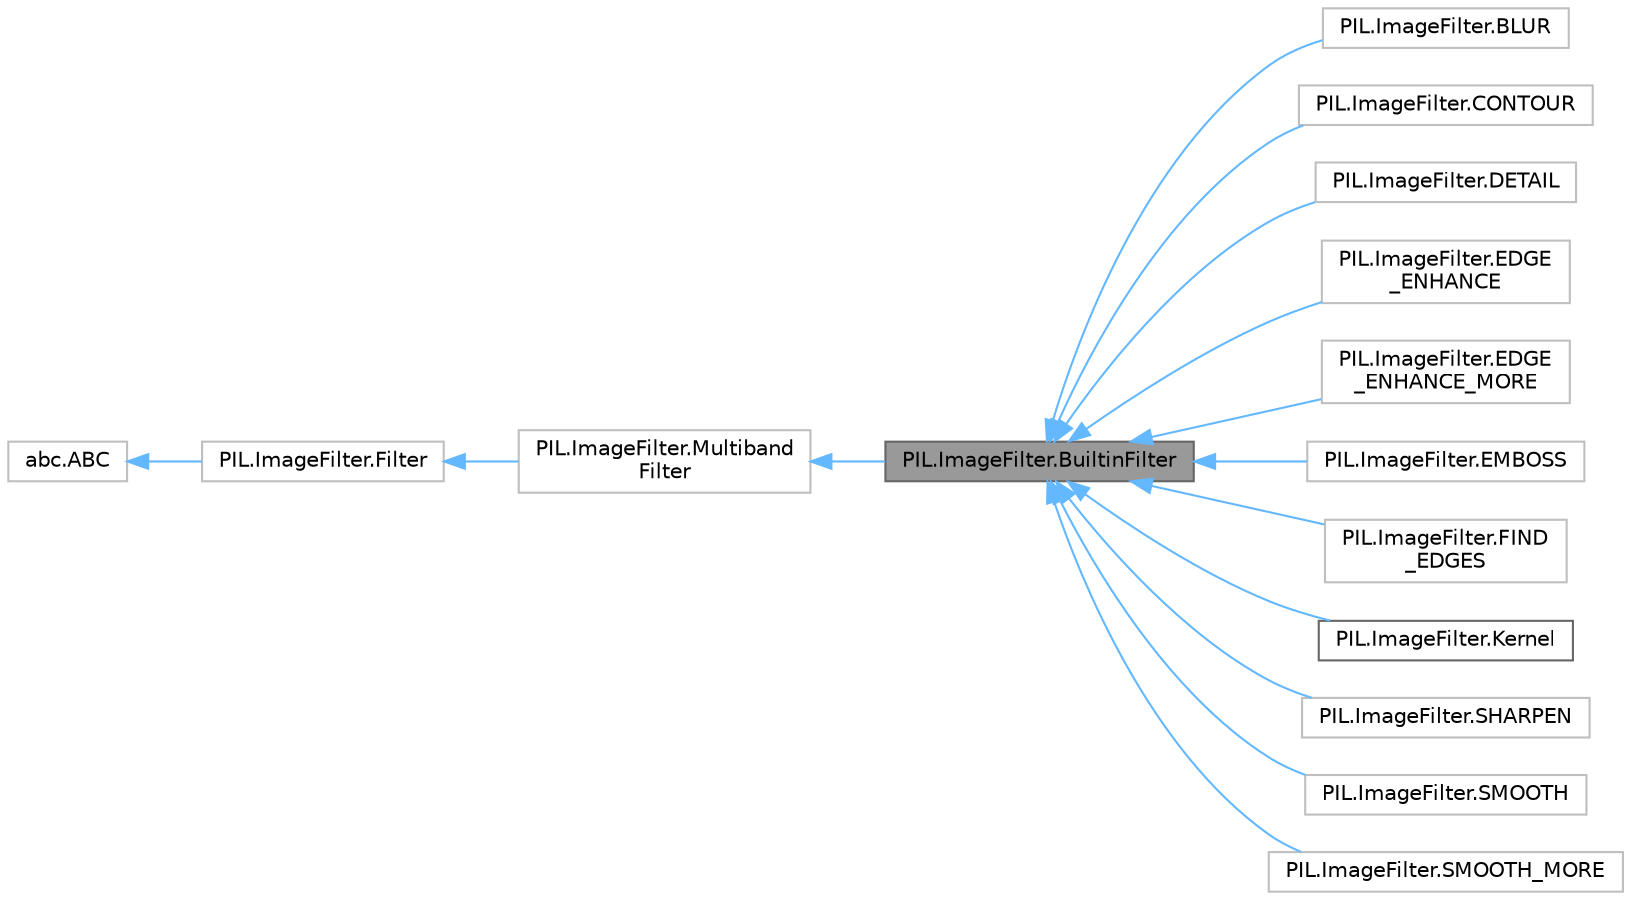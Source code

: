 digraph "PIL.ImageFilter.BuiltinFilter"
{
 // LATEX_PDF_SIZE
  bgcolor="transparent";
  edge [fontname=Helvetica,fontsize=10,labelfontname=Helvetica,labelfontsize=10];
  node [fontname=Helvetica,fontsize=10,shape=box,height=0.2,width=0.4];
  rankdir="LR";
  Node1 [id="Node000001",label="PIL.ImageFilter.BuiltinFilter",height=0.2,width=0.4,color="gray40", fillcolor="grey60", style="filled", fontcolor="black",tooltip=" "];
  Node2 -> Node1 [id="edge1_Node000001_Node000002",dir="back",color="steelblue1",style="solid",tooltip=" "];
  Node2 [id="Node000002",label="PIL.ImageFilter.Multiband\lFilter",height=0.2,width=0.4,color="grey75", fillcolor="white", style="filled",URL="$d5/d00/classPIL_1_1ImageFilter_1_1MultibandFilter.html",tooltip=" "];
  Node3 -> Node2 [id="edge2_Node000002_Node000003",dir="back",color="steelblue1",style="solid",tooltip=" "];
  Node3 [id="Node000003",label="PIL.ImageFilter.Filter",height=0.2,width=0.4,color="grey75", fillcolor="white", style="filled",URL="$da/dfa/classPIL_1_1ImageFilter_1_1Filter.html",tooltip=" "];
  Node4 -> Node3 [id="edge3_Node000003_Node000004",dir="back",color="steelblue1",style="solid",tooltip=" "];
  Node4 [id="Node000004",label="abc.ABC",height=0.2,width=0.4,color="grey75", fillcolor="white", style="filled",tooltip=" "];
  Node1 -> Node5 [id="edge4_Node000001_Node000005",dir="back",color="steelblue1",style="solid",tooltip=" "];
  Node5 [id="Node000005",label="PIL.ImageFilter.BLUR",height=0.2,width=0.4,color="grey75", fillcolor="white", style="filled",URL="$d6/d55/classPIL_1_1ImageFilter_1_1BLUR.html",tooltip=" "];
  Node1 -> Node6 [id="edge5_Node000001_Node000006",dir="back",color="steelblue1",style="solid",tooltip=" "];
  Node6 [id="Node000006",label="PIL.ImageFilter.CONTOUR",height=0.2,width=0.4,color="grey75", fillcolor="white", style="filled",URL="$d7/d31/classPIL_1_1ImageFilter_1_1CONTOUR.html",tooltip=" "];
  Node1 -> Node7 [id="edge6_Node000001_Node000007",dir="back",color="steelblue1",style="solid",tooltip=" "];
  Node7 [id="Node000007",label="PIL.ImageFilter.DETAIL",height=0.2,width=0.4,color="grey75", fillcolor="white", style="filled",URL="$d2/d3d/classPIL_1_1ImageFilter_1_1DETAIL.html",tooltip=" "];
  Node1 -> Node8 [id="edge7_Node000001_Node000008",dir="back",color="steelblue1",style="solid",tooltip=" "];
  Node8 [id="Node000008",label="PIL.ImageFilter.EDGE\l_ENHANCE",height=0.2,width=0.4,color="grey75", fillcolor="white", style="filled",URL="$da/d37/classPIL_1_1ImageFilter_1_1EDGE__ENHANCE.html",tooltip=" "];
  Node1 -> Node9 [id="edge8_Node000001_Node000009",dir="back",color="steelblue1",style="solid",tooltip=" "];
  Node9 [id="Node000009",label="PIL.ImageFilter.EDGE\l_ENHANCE_MORE",height=0.2,width=0.4,color="grey75", fillcolor="white", style="filled",URL="$da/db7/classPIL_1_1ImageFilter_1_1EDGE__ENHANCE__MORE.html",tooltip=" "];
  Node1 -> Node10 [id="edge9_Node000001_Node000010",dir="back",color="steelblue1",style="solid",tooltip=" "];
  Node10 [id="Node000010",label="PIL.ImageFilter.EMBOSS",height=0.2,width=0.4,color="grey75", fillcolor="white", style="filled",URL="$d3/d54/classPIL_1_1ImageFilter_1_1EMBOSS.html",tooltip=" "];
  Node1 -> Node11 [id="edge10_Node000001_Node000011",dir="back",color="steelblue1",style="solid",tooltip=" "];
  Node11 [id="Node000011",label="PIL.ImageFilter.FIND\l_EDGES",height=0.2,width=0.4,color="grey75", fillcolor="white", style="filled",URL="$da/d95/classPIL_1_1ImageFilter_1_1FIND__EDGES.html",tooltip=" "];
  Node1 -> Node12 [id="edge11_Node000001_Node000012",dir="back",color="steelblue1",style="solid",tooltip=" "];
  Node12 [id="Node000012",label="PIL.ImageFilter.Kernel",height=0.2,width=0.4,color="gray40", fillcolor="white", style="filled",URL="$d0/d8b/classPIL_1_1ImageFilter_1_1Kernel.html",tooltip=" "];
  Node1 -> Node13 [id="edge12_Node000001_Node000013",dir="back",color="steelblue1",style="solid",tooltip=" "];
  Node13 [id="Node000013",label="PIL.ImageFilter.SHARPEN",height=0.2,width=0.4,color="grey75", fillcolor="white", style="filled",URL="$da/d05/classPIL_1_1ImageFilter_1_1SHARPEN.html",tooltip=" "];
  Node1 -> Node14 [id="edge13_Node000001_Node000014",dir="back",color="steelblue1",style="solid",tooltip=" "];
  Node14 [id="Node000014",label="PIL.ImageFilter.SMOOTH",height=0.2,width=0.4,color="grey75", fillcolor="white", style="filled",URL="$d0/d13/classPIL_1_1ImageFilter_1_1SMOOTH.html",tooltip=" "];
  Node1 -> Node15 [id="edge14_Node000001_Node000015",dir="back",color="steelblue1",style="solid",tooltip=" "];
  Node15 [id="Node000015",label="PIL.ImageFilter.SMOOTH_MORE",height=0.2,width=0.4,color="grey75", fillcolor="white", style="filled",URL="$df/d46/classPIL_1_1ImageFilter_1_1SMOOTH__MORE.html",tooltip=" "];
}
